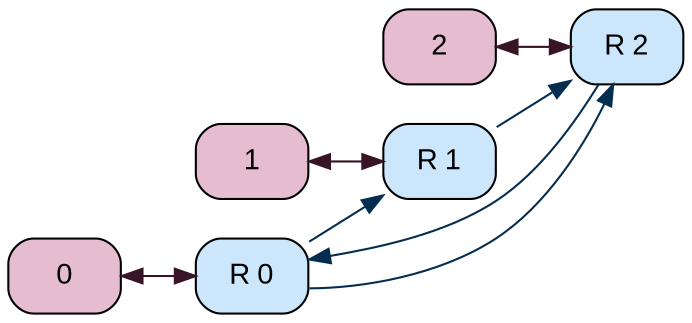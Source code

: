 graph G {
rankdir=LR;
"system.caches.network.routers0" [color="#000000", fillcolor="#cce6fc", fontcolor="#000000", fontname=Arial, fontsize=14, label="R 0", shape=Mrecord, style="rounded, filled"];
"system.caches.network.routers1" [color="#000000", fillcolor="#cce6fc", fontcolor="#000000", fontname=Arial, fontsize=14, label="R 1", shape=Mrecord, style="rounded, filled"];
"system.caches.network.routers2" [color="#000000", fillcolor="#cce6fc", fontcolor="#000000", fontname=Arial, fontsize=14, label="R 2", shape=Mrecord, style="rounded, filled"];
"system.caches.network.routers0" -- "system.caches.network.routers1"  [color="#042d50", dir=forward, weight=0.5];
"system.caches.network.routers0" -- "system.caches.network.routers2"  [color="#042d50", dir=forward, weight=0.5];
"system.caches.network.routers1" -- "system.caches.network.routers2"  [color="#042d50", dir=forward, weight=0.5];
"system.caches.network.routers2" -- "system.caches.network.routers0"  [color="#042d50", dir=forward, weight=0.5];
"system.caches.controllers0" [color="#000000", fillcolor="#e5bcd0", fontcolor="#000000", fontname=Arial, fontsize=14, label=0, shape=Mrecord, style="rounded, filled"];
"system.caches.controllers0" -- "system.caches.network.routers0"  [color="#381526", dir=both, weight=1.0];
"system.caches.controllers1" [color="#000000", fillcolor="#e5bcd0", fontcolor="#000000", fontname=Arial, fontsize=14, label=1, shape=Mrecord, style="rounded, filled"];
"system.caches.controllers1" -- "system.caches.network.routers1"  [color="#381526", dir=both, weight=1.0];
"system.caches.controllers2" [color="#000000", fillcolor="#e5bcd0", fontcolor="#000000", fontname=Arial, fontsize=14, label=2, shape=Mrecord, style="rounded, filled"];
"system.caches.controllers2" -- "system.caches.network.routers2"  [color="#381526", dir=both, weight=1.0];
}
